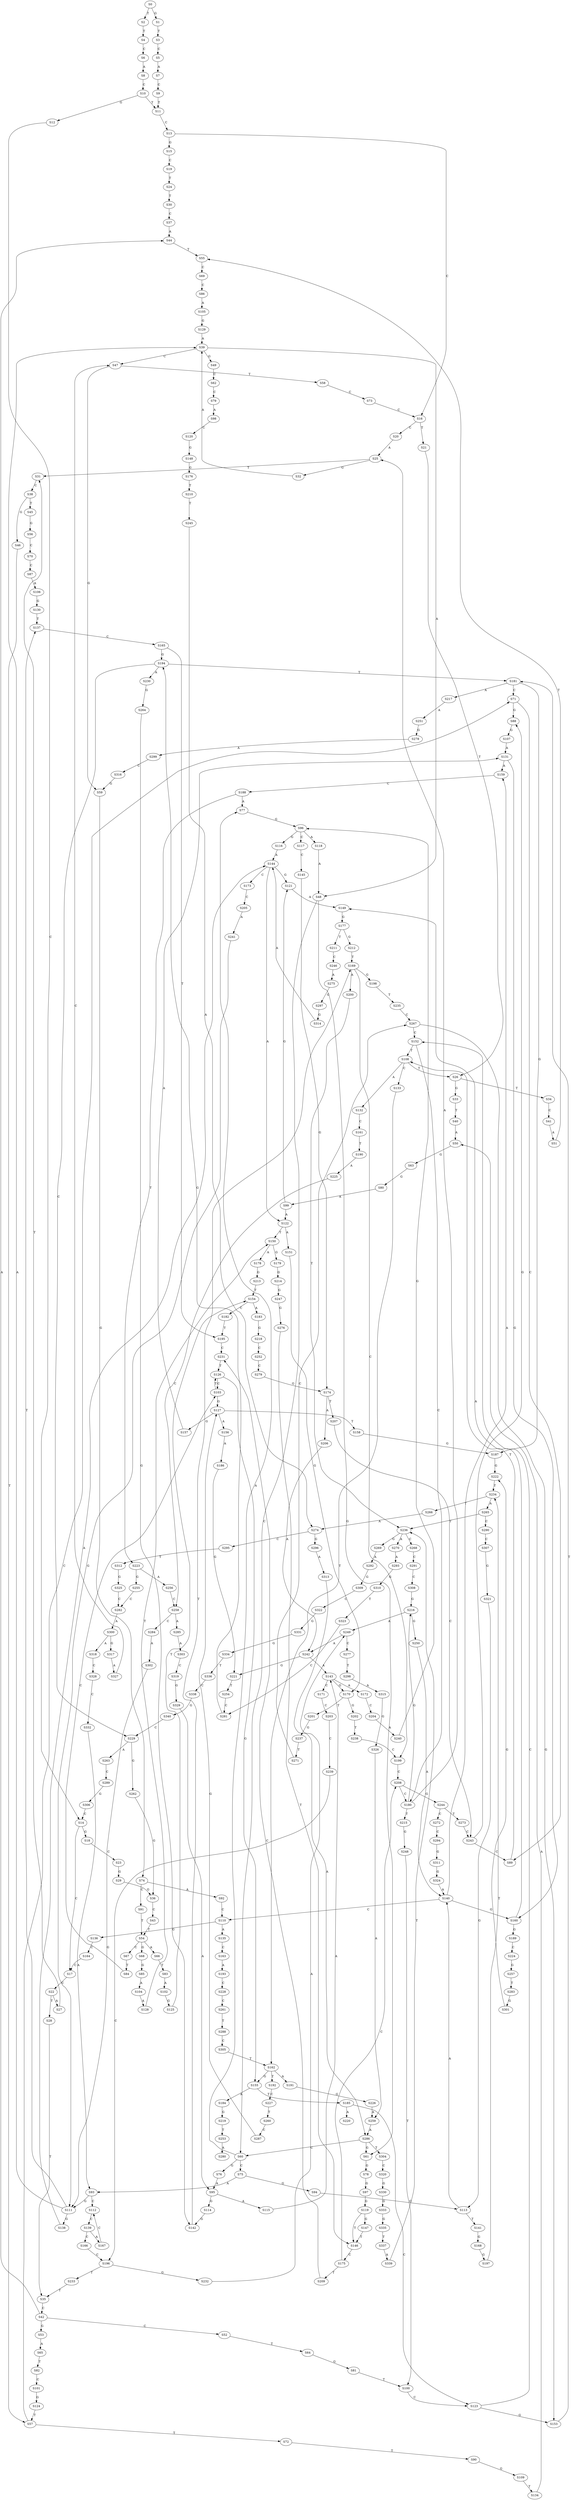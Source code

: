 strict digraph  {
	S0 -> S1 [ label = G ];
	S0 -> S2 [ label = T ];
	S1 -> S3 [ label = T ];
	S2 -> S4 [ label = T ];
	S3 -> S5 [ label = C ];
	S4 -> S6 [ label = C ];
	S5 -> S7 [ label = A ];
	S6 -> S8 [ label = A ];
	S7 -> S9 [ label = C ];
	S8 -> S10 [ label = C ];
	S9 -> S11 [ label = T ];
	S10 -> S12 [ label = G ];
	S10 -> S11 [ label = T ];
	S11 -> S13 [ label = C ];
	S12 -> S14 [ label = C ];
	S13 -> S15 [ label = G ];
	S13 -> S16 [ label = C ];
	S14 -> S17 [ label = C ];
	S14 -> S18 [ label = G ];
	S15 -> S19 [ label = C ];
	S16 -> S20 [ label = C ];
	S16 -> S21 [ label = T ];
	S17 -> S22 [ label = C ];
	S18 -> S23 [ label = C ];
	S19 -> S24 [ label = T ];
	S20 -> S25 [ label = A ];
	S21 -> S26 [ label = T ];
	S22 -> S27 [ label = A ];
	S22 -> S28 [ label = T ];
	S23 -> S29 [ label = G ];
	S24 -> S30 [ label = T ];
	S25 -> S31 [ label = T ];
	S25 -> S32 [ label = G ];
	S26 -> S33 [ label = G ];
	S26 -> S34 [ label = T ];
	S27 -> S31 [ label = T ];
	S28 -> S35 [ label = T ];
	S29 -> S36 [ label = G ];
	S30 -> S37 [ label = C ];
	S31 -> S38 [ label = C ];
	S32 -> S39 [ label = A ];
	S33 -> S40 [ label = T ];
	S34 -> S41 [ label = C ];
	S35 -> S42 [ label = C ];
	S36 -> S43 [ label = C ];
	S37 -> S44 [ label = A ];
	S38 -> S45 [ label = T ];
	S38 -> S46 [ label = G ];
	S39 -> S47 [ label = C ];
	S39 -> S48 [ label = A ];
	S39 -> S49 [ label = G ];
	S40 -> S50 [ label = A ];
	S41 -> S51 [ label = A ];
	S42 -> S44 [ label = A ];
	S42 -> S52 [ label = C ];
	S42 -> S53 [ label = G ];
	S43 -> S54 [ label = T ];
	S44 -> S55 [ label = T ];
	S45 -> S56 [ label = G ];
	S46 -> S57 [ label = T ];
	S47 -> S58 [ label = T ];
	S47 -> S59 [ label = G ];
	S48 -> S60 [ label = C ];
	S48 -> S61 [ label = G ];
	S49 -> S62 [ label = C ];
	S50 -> S63 [ label = G ];
	S51 -> S55 [ label = T ];
	S52 -> S64 [ label = T ];
	S53 -> S65 [ label = A ];
	S54 -> S66 [ label = A ];
	S54 -> S67 [ label = C ];
	S54 -> S68 [ label = G ];
	S55 -> S69 [ label = C ];
	S56 -> S70 [ label = C ];
	S57 -> S71 [ label = C ];
	S57 -> S72 [ label = T ];
	S58 -> S73 [ label = C ];
	S59 -> S74 [ label = G ];
	S60 -> S75 [ label = C ];
	S60 -> S76 [ label = G ];
	S60 -> S77 [ label = A ];
	S61 -> S78 [ label = G ];
	S62 -> S79 [ label = C ];
	S63 -> S80 [ label = G ];
	S64 -> S81 [ label = G ];
	S65 -> S82 [ label = T ];
	S66 -> S83 [ label = T ];
	S67 -> S84 [ label = T ];
	S68 -> S85 [ label = G ];
	S69 -> S86 [ label = C ];
	S70 -> S87 [ label = C ];
	S71 -> S88 [ label = G ];
	S71 -> S89 [ label = C ];
	S72 -> S90 [ label = T ];
	S73 -> S16 [ label = C ];
	S74 -> S91 [ label = C ];
	S74 -> S92 [ label = A ];
	S75 -> S93 [ label = A ];
	S75 -> S94 [ label = G ];
	S76 -> S95 [ label = A ];
	S77 -> S96 [ label = G ];
	S78 -> S97 [ label = G ];
	S79 -> S98 [ label = A ];
	S80 -> S99 [ label = A ];
	S81 -> S100 [ label = T ];
	S82 -> S101 [ label = C ];
	S83 -> S102 [ label = A ];
	S84 -> S103 [ label = C ];
	S85 -> S104 [ label = A ];
	S86 -> S105 [ label = A ];
	S87 -> S106 [ label = A ];
	S88 -> S107 [ label = G ];
	S89 -> S108 [ label = T ];
	S90 -> S109 [ label = G ];
	S91 -> S54 [ label = T ];
	S92 -> S110 [ label = C ];
	S93 -> S111 [ label = G ];
	S93 -> S112 [ label = C ];
	S94 -> S113 [ label = G ];
	S95 -> S114 [ label = G ];
	S95 -> S115 [ label = A ];
	S96 -> S116 [ label = G ];
	S96 -> S117 [ label = C ];
	S96 -> S118 [ label = A ];
	S97 -> S119 [ label = G ];
	S98 -> S120 [ label = C ];
	S99 -> S121 [ label = G ];
	S99 -> S122 [ label = A ];
	S100 -> S123 [ label = C ];
	S101 -> S124 [ label = G ];
	S102 -> S125 [ label = G ];
	S103 -> S126 [ label = T ];
	S103 -> S127 [ label = G ];
	S104 -> S128 [ label = A ];
	S105 -> S129 [ label = G ];
	S106 -> S130 [ label = G ];
	S107 -> S131 [ label = A ];
	S108 -> S132 [ label = A ];
	S108 -> S133 [ label = C ];
	S108 -> S26 [ label = T ];
	S109 -> S134 [ label = T ];
	S110 -> S135 [ label = A ];
	S110 -> S136 [ label = G ];
	S111 -> S39 [ label = A ];
	S111 -> S137 [ label = T ];
	S111 -> S138 [ label = G ];
	S112 -> S139 [ label = C ];
	S113 -> S140 [ label = A ];
	S113 -> S141 [ label = T ];
	S114 -> S142 [ label = G ];
	S115 -> S143 [ label = A ];
	S116 -> S144 [ label = A ];
	S117 -> S145 [ label = C ];
	S118 -> S48 [ label = A ];
	S119 -> S146 [ label = T ];
	S119 -> S147 [ label = G ];
	S120 -> S148 [ label = G ];
	S121 -> S149 [ label = A ];
	S122 -> S150 [ label = T ];
	S122 -> S151 [ label = A ];
	S123 -> S152 [ label = C ];
	S123 -> S153 [ label = G ];
	S124 -> S57 [ label = T ];
	S125 -> S154 [ label = T ];
	S126 -> S155 [ label = G ];
	S126 -> S103 [ label = C ];
	S127 -> S156 [ label = A ];
	S127 -> S157 [ label = G ];
	S127 -> S158 [ label = T ];
	S128 -> S150 [ label = T ];
	S129 -> S39 [ label = A ];
	S130 -> S137 [ label = T ];
	S131 -> S159 [ label = A ];
	S131 -> S160 [ label = G ];
	S132 -> S161 [ label = C ];
	S133 -> S162 [ label = T ];
	S134 -> S50 [ label = A ];
	S135 -> S163 [ label = C ];
	S136 -> S164 [ label = C ];
	S137 -> S165 [ label = C ];
	S138 -> S144 [ label = A ];
	S139 -> S166 [ label = C ];
	S139 -> S167 [ label = A ];
	S140 -> S110 [ label = C ];
	S140 -> S159 [ label = A ];
	S140 -> S160 [ label = G ];
	S141 -> S168 [ label = G ];
	S142 -> S169 [ label = T ];
	S143 -> S170 [ label = G ];
	S143 -> S171 [ label = C ];
	S143 -> S172 [ label = A ];
	S144 -> S122 [ label = A ];
	S144 -> S173 [ label = C ];
	S144 -> S121 [ label = G ];
	S145 -> S174 [ label = G ];
	S146 -> S175 [ label = C ];
	S147 -> S146 [ label = T ];
	S148 -> S176 [ label = G ];
	S149 -> S177 [ label = G ];
	S150 -> S178 [ label = A ];
	S150 -> S179 [ label = G ];
	S151 -> S170 [ label = G ];
	S152 -> S108 [ label = T ];
	S152 -> S180 [ label = C ];
	S153 -> S181 [ label = T ];
	S154 -> S182 [ label = C ];
	S154 -> S183 [ label = A ];
	S155 -> S184 [ label = A ];
	S155 -> S185 [ label = T ];
	S156 -> S186 [ label = A ];
	S157 -> S131 [ label = A ];
	S158 -> S187 [ label = G ];
	S159 -> S188 [ label = C ];
	S160 -> S149 [ label = A ];
	S160 -> S189 [ label = G ];
	S161 -> S190 [ label = T ];
	S162 -> S191 [ label = A ];
	S162 -> S192 [ label = T ];
	S162 -> S155 [ label = G ];
	S163 -> S193 [ label = A ];
	S164 -> S17 [ label = C ];
	S165 -> S194 [ label = G ];
	S165 -> S195 [ label = T ];
	S166 -> S196 [ label = C ];
	S167 -> S112 [ label = C ];
	S168 -> S197 [ label = G ];
	S169 -> S198 [ label = G ];
	S169 -> S199 [ label = C ];
	S169 -> S200 [ label = A ];
	S170 -> S201 [ label = T ];
	S170 -> S202 [ label = G ];
	S171 -> S203 [ label = C ];
	S172 -> S204 [ label = C ];
	S173 -> S205 [ label = C ];
	S174 -> S206 [ label = A ];
	S174 -> S207 [ label = T ];
	S175 -> S208 [ label = C ];
	S175 -> S209 [ label = T ];
	S176 -> S210 [ label = T ];
	S177 -> S211 [ label = T ];
	S177 -> S212 [ label = G ];
	S178 -> S213 [ label = G ];
	S179 -> S214 [ label = G ];
	S180 -> S215 [ label = T ];
	S180 -> S25 [ label = A ];
	S180 -> S216 [ label = G ];
	S181 -> S71 [ label = C ];
	S181 -> S217 [ label = A ];
	S181 -> S187 [ label = G ];
	S182 -> S195 [ label = T ];
	S183 -> S218 [ label = G ];
	S184 -> S219 [ label = G ];
	S185 -> S220 [ label = A ];
	S185 -> S123 [ label = C ];
	S186 -> S221 [ label = G ];
	S187 -> S222 [ label = G ];
	S188 -> S77 [ label = A ];
	S188 -> S223 [ label = T ];
	S189 -> S224 [ label = C ];
	S190 -> S225 [ label = A ];
	S191 -> S226 [ label = G ];
	S192 -> S227 [ label = C ];
	S193 -> S228 [ label = C ];
	S194 -> S229 [ label = C ];
	S194 -> S181 [ label = T ];
	S194 -> S230 [ label = A ];
	S195 -> S231 [ label = C ];
	S196 -> S232 [ label = G ];
	S196 -> S233 [ label = T ];
	S197 -> S234 [ label = T ];
	S198 -> S235 [ label = T ];
	S199 -> S208 [ label = C ];
	S200 -> S236 [ label = T ];
	S201 -> S237 [ label = G ];
	S202 -> S238 [ label = T ];
	S203 -> S239 [ label = C ];
	S204 -> S240 [ label = A ];
	S205 -> S241 [ label = A ];
	S206 -> S242 [ label = A ];
	S207 -> S243 [ label = C ];
	S208 -> S180 [ label = C ];
	S208 -> S244 [ label = G ];
	S209 -> S231 [ label = C ];
	S210 -> S245 [ label = T ];
	S211 -> S246 [ label = C ];
	S212 -> S169 [ label = T ];
	S213 -> S154 [ label = T ];
	S214 -> S247 [ label = G ];
	S215 -> S248 [ label = G ];
	S216 -> S249 [ label = A ];
	S216 -> S250 [ label = G ];
	S217 -> S251 [ label = A ];
	S218 -> S252 [ label = C ];
	S219 -> S253 [ label = T ];
	S221 -> S254 [ label = T ];
	S222 -> S234 [ label = T ];
	S223 -> S255 [ label = G ];
	S223 -> S256 [ label = A ];
	S224 -> S257 [ label = G ];
	S225 -> S258 [ label = C ];
	S226 -> S259 [ label = A ];
	S227 -> S260 [ label = T ];
	S228 -> S261 [ label = C ];
	S229 -> S262 [ label = G ];
	S229 -> S263 [ label = A ];
	S230 -> S264 [ label = G ];
	S231 -> S126 [ label = T ];
	S232 -> S249 [ label = A ];
	S233 -> S35 [ label = T ];
	S234 -> S265 [ label = A ];
	S234 -> S266 [ label = T ];
	S235 -> S267 [ label = C ];
	S236 -> S268 [ label = C ];
	S236 -> S269 [ label = G ];
	S236 -> S270 [ label = A ];
	S237 -> S271 [ label = T ];
	S238 -> S199 [ label = C ];
	S239 -> S196 [ label = C ];
	S240 -> S96 [ label = G ];
	S241 -> S111 [ label = G ];
	S242 -> S143 [ label = A ];
	S242 -> S221 [ label = G ];
	S243 -> S89 [ label = C ];
	S243 -> S88 [ label = G ];
	S244 -> S272 [ label = C ];
	S244 -> S273 [ label = T ];
	S245 -> S274 [ label = A ];
	S246 -> S275 [ label = A ];
	S247 -> S276 [ label = G ];
	S248 -> S100 [ label = T ];
	S249 -> S242 [ label = A ];
	S249 -> S277 [ label = C ];
	S250 -> S140 [ label = A ];
	S251 -> S278 [ label = G ];
	S252 -> S279 [ label = C ];
	S253 -> S280 [ label = A ];
	S254 -> S281 [ label = C ];
	S255 -> S282 [ label = C ];
	S256 -> S258 [ label = C ];
	S257 -> S283 [ label = T ];
	S258 -> S284 [ label = C ];
	S258 -> S285 [ label = A ];
	S259 -> S286 [ label = A ];
	S260 -> S287 [ label = C ];
	S261 -> S288 [ label = T ];
	S262 -> S36 [ label = G ];
	S263 -> S289 [ label = C ];
	S264 -> S142 [ label = G ];
	S265 -> S236 [ label = T ];
	S265 -> S290 [ label = C ];
	S266 -> S274 [ label = A ];
	S267 -> S153 [ label = G ];
	S267 -> S152 [ label = C ];
	S268 -> S291 [ label = C ];
	S269 -> S292 [ label = A ];
	S270 -> S293 [ label = A ];
	S271 -> S267 [ label = C ];
	S272 -> S294 [ label = C ];
	S273 -> S243 [ label = C ];
	S274 -> S295 [ label = C ];
	S274 -> S296 [ label = G ];
	S275 -> S297 [ label = G ];
	S276 -> S146 [ label = T ];
	S277 -> S298 [ label = T ];
	S278 -> S299 [ label = A ];
	S279 -> S174 [ label = G ];
	S281 -> S194 [ label = G ];
	S282 -> S300 [ label = A ];
	S283 -> S301 [ label = G ];
	S284 -> S302 [ label = A ];
	S285 -> S303 [ label = A ];
	S286 -> S304 [ label = T ];
	S286 -> S60 [ label = C ];
	S286 -> S61 [ label = G ];
	S287 -> S127 [ label = G ];
	S288 -> S305 [ label = C ];
	S289 -> S306 [ label = G ];
	S290 -> S307 [ label = C ];
	S291 -> S308 [ label = C ];
	S292 -> S309 [ label = G ];
	S293 -> S310 [ label = G ];
	S294 -> S311 [ label = G ];
	S295 -> S312 [ label = T ];
	S296 -> S313 [ label = A ];
	S297 -> S314 [ label = G ];
	S298 -> S315 [ label = A ];
	S299 -> S316 [ label = C ];
	S300 -> S317 [ label = G ];
	S300 -> S318 [ label = A ];
	S301 -> S222 [ label = G ];
	S302 -> S111 [ label = G ];
	S303 -> S319 [ label = C ];
	S304 -> S320 [ label = C ];
	S305 -> S162 [ label = T ];
	S306 -> S14 [ label = C ];
	S307 -> S321 [ label = G ];
	S308 -> S216 [ label = G ];
	S309 -> S322 [ label = C ];
	S310 -> S323 [ label = T ];
	S311 -> S324 [ label = G ];
	S312 -> S325 [ label = G ];
	S313 -> S286 [ label = A ];
	S314 -> S144 [ label = A ];
	S315 -> S326 [ label = G ];
	S316 -> S59 [ label = G ];
	S317 -> S327 [ label = A ];
	S318 -> S328 [ label = C ];
	S319 -> S329 [ label = G ];
	S320 -> S330 [ label = G ];
	S321 -> S113 [ label = G ];
	S322 -> S331 [ label = G ];
	S323 -> S281 [ label = C ];
	S324 -> S140 [ label = A ];
	S325 -> S282 [ label = C ];
	S326 -> S259 [ label = A ];
	S327 -> S47 [ label = C ];
	S328 -> S332 [ label = C ];
	S329 -> S95 [ label = A ];
	S330 -> S333 [ label = G ];
	S331 -> S334 [ label = G ];
	S332 -> S93 [ label = A ];
	S333 -> S335 [ label = G ];
	S334 -> S336 [ label = T ];
	S335 -> S337 [ label = T ];
	S336 -> S338 [ label = C ];
	S337 -> S339 [ label = A ];
	S338 -> S340 [ label = G ];
	S339 -> S236 [ label = T ];
	S340 -> S229 [ label = C ];
}
